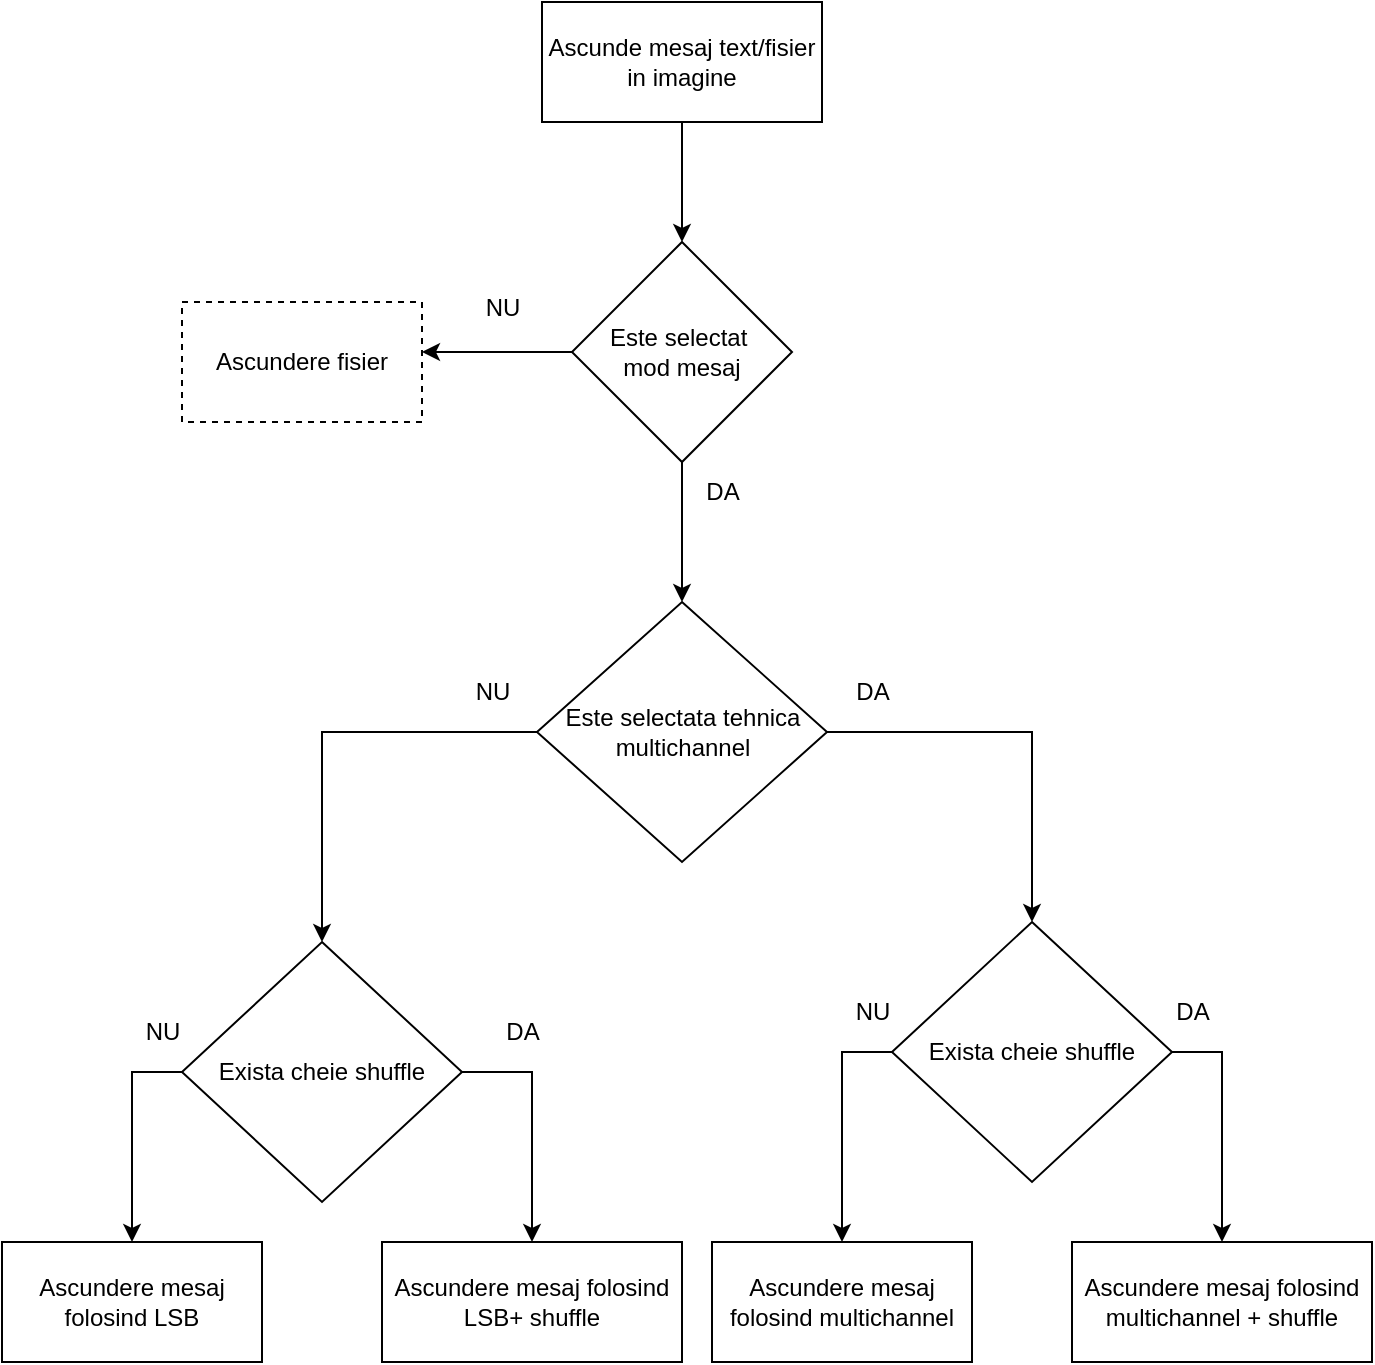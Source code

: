 <mxfile version="27.1.5">
  <diagram name="Page-1" id="60K04EliqW5AXd9F4UF9">
    <mxGraphModel dx="1665" dy="749" grid="1" gridSize="10" guides="1" tooltips="1" connect="1" arrows="1" fold="1" page="1" pageScale="1" pageWidth="2000" pageHeight="2000" math="0" shadow="0">
      <root>
        <mxCell id="0" />
        <mxCell id="1" parent="0" />
        <mxCell id="OAQOF66_hzzCW7mAT8gc-3" style="edgeStyle=orthogonalEdgeStyle;rounded=0;orthogonalLoop=1;jettySize=auto;html=1;exitX=0.5;exitY=1;exitDx=0;exitDy=0;entryX=0.5;entryY=0;entryDx=0;entryDy=0;strokeColor=light-dark(#000000,#3333FF);" edge="1" parent="1" source="OAQOF66_hzzCW7mAT8gc-1" target="OAQOF66_hzzCW7mAT8gc-2">
          <mxGeometry relative="1" as="geometry" />
        </mxCell>
        <mxCell id="OAQOF66_hzzCW7mAT8gc-1" value="Ascunde mesaj text/fisier in imagine" style="rounded=0;whiteSpace=wrap;html=1;" vertex="1" parent="1">
          <mxGeometry x="660" y="320" width="140" height="60" as="geometry" />
        </mxCell>
        <mxCell id="OAQOF66_hzzCW7mAT8gc-6" style="edgeStyle=orthogonalEdgeStyle;rounded=0;orthogonalLoop=1;jettySize=auto;html=1;exitX=0;exitY=0.5;exitDx=0;exitDy=0;strokeColor=light-dark(#000000,#3333FF);" edge="1" parent="1" source="OAQOF66_hzzCW7mAT8gc-2">
          <mxGeometry relative="1" as="geometry">
            <mxPoint x="600" y="495" as="targetPoint" />
          </mxGeometry>
        </mxCell>
        <mxCell id="OAQOF66_hzzCW7mAT8gc-29" style="edgeStyle=orthogonalEdgeStyle;rounded=0;orthogonalLoop=1;jettySize=auto;html=1;exitX=0.5;exitY=1;exitDx=0;exitDy=0;entryX=0.5;entryY=0;entryDx=0;entryDy=0;strokeColor=light-dark(#000000,#3333FF);" edge="1" parent="1" source="OAQOF66_hzzCW7mAT8gc-2" target="OAQOF66_hzzCW7mAT8gc-8">
          <mxGeometry relative="1" as="geometry" />
        </mxCell>
        <mxCell id="OAQOF66_hzzCW7mAT8gc-2" value="Este selectat&amp;nbsp;&lt;div&gt;m&lt;span style=&quot;background-color: transparent; color: light-dark(rgb(0, 0, 0), rgb(255, 255, 255));&quot;&gt;od mesaj&lt;/span&gt;&lt;/div&gt;" style="rhombus;whiteSpace=wrap;html=1;" vertex="1" parent="1">
          <mxGeometry x="675" y="440" width="110" height="110" as="geometry" />
        </mxCell>
        <mxCell id="OAQOF66_hzzCW7mAT8gc-5" value="&lt;font style=&quot;color: light-dark(rgb(0, 0, 0), rgb(153, 153, 255));&quot;&gt;DA&lt;/font&gt;" style="text;html=1;align=center;verticalAlign=middle;resizable=0;points=[];autosize=1;strokeColor=none;fillColor=none;" vertex="1" parent="1">
          <mxGeometry x="730" y="550" width="40" height="30" as="geometry" />
        </mxCell>
        <mxCell id="OAQOF66_hzzCW7mAT8gc-7" value="&lt;font style=&quot;color: light-dark(rgb(0, 0, 0), rgb(153, 153, 255));&quot;&gt;NU&lt;/font&gt;" style="text;html=1;align=center;verticalAlign=middle;resizable=0;points=[];autosize=1;strokeColor=none;fillColor=none;" vertex="1" parent="1">
          <mxGeometry x="620" y="458" width="40" height="30" as="geometry" />
        </mxCell>
        <mxCell id="OAQOF66_hzzCW7mAT8gc-9" style="edgeStyle=orthogonalEdgeStyle;rounded=0;orthogonalLoop=1;jettySize=auto;html=1;exitX=1;exitY=0.5;exitDx=0;exitDy=0;entryX=0.5;entryY=0;entryDx=0;entryDy=0;strokeColor=light-dark(#000000,#3333FF);" edge="1" parent="1" source="OAQOF66_hzzCW7mAT8gc-8" target="OAQOF66_hzzCW7mAT8gc-12">
          <mxGeometry relative="1" as="geometry">
            <mxPoint x="885" y="685" as="targetPoint" />
          </mxGeometry>
        </mxCell>
        <mxCell id="OAQOF66_hzzCW7mAT8gc-26" style="edgeStyle=orthogonalEdgeStyle;rounded=0;orthogonalLoop=1;jettySize=auto;html=1;exitX=0;exitY=0.5;exitDx=0;exitDy=0;entryX=0.5;entryY=0;entryDx=0;entryDy=0;strokeColor=light-dark(#000000,#3333FF);" edge="1" parent="1" source="OAQOF66_hzzCW7mAT8gc-8" target="OAQOF66_hzzCW7mAT8gc-21">
          <mxGeometry relative="1" as="geometry" />
        </mxCell>
        <mxCell id="OAQOF66_hzzCW7mAT8gc-8" value="Este selectata tehnica multichannel" style="rhombus;whiteSpace=wrap;html=1;" vertex="1" parent="1">
          <mxGeometry x="657.5" y="620" width="145" height="130" as="geometry" />
        </mxCell>
        <mxCell id="OAQOF66_hzzCW7mAT8gc-10" value="&lt;font style=&quot;color: light-dark(rgb(0, 0, 0), rgb(153, 153, 255));&quot;&gt;DA&lt;/font&gt;" style="text;html=1;align=center;verticalAlign=middle;resizable=0;points=[];autosize=1;strokeColor=none;fillColor=none;" vertex="1" parent="1">
          <mxGeometry x="805" y="650" width="40" height="30" as="geometry" />
        </mxCell>
        <mxCell id="OAQOF66_hzzCW7mAT8gc-13" style="edgeStyle=orthogonalEdgeStyle;rounded=0;orthogonalLoop=1;jettySize=auto;html=1;exitX=1;exitY=0.5;exitDx=0;exitDy=0;entryX=0.5;entryY=0;entryDx=0;entryDy=0;strokeColor=light-dark(#000000,#3333FF);" edge="1" parent="1" source="OAQOF66_hzzCW7mAT8gc-12" target="OAQOF66_hzzCW7mAT8gc-18">
          <mxGeometry relative="1" as="geometry">
            <mxPoint x="1025" y="845" as="targetPoint" />
          </mxGeometry>
        </mxCell>
        <mxCell id="OAQOF66_hzzCW7mAT8gc-15" style="edgeStyle=orthogonalEdgeStyle;rounded=0;orthogonalLoop=1;jettySize=auto;html=1;exitX=0;exitY=0.5;exitDx=0;exitDy=0;entryX=0.5;entryY=0;entryDx=0;entryDy=0;strokeColor=light-dark(#000000,#3333FF);" edge="1" parent="1" source="OAQOF66_hzzCW7mAT8gc-12" target="OAQOF66_hzzCW7mAT8gc-17">
          <mxGeometry relative="1" as="geometry">
            <mxPoint x="785" y="845" as="targetPoint" />
          </mxGeometry>
        </mxCell>
        <mxCell id="OAQOF66_hzzCW7mAT8gc-12" value="Exista cheie shuffle" style="rhombus;whiteSpace=wrap;html=1;" vertex="1" parent="1">
          <mxGeometry x="835" y="780" width="140" height="130" as="geometry" />
        </mxCell>
        <mxCell id="OAQOF66_hzzCW7mAT8gc-14" value="&lt;font style=&quot;color: light-dark(rgb(0, 0, 0), rgb(153, 153, 255));&quot;&gt;DA&lt;/font&gt;" style="text;html=1;align=center;verticalAlign=middle;resizable=0;points=[];autosize=1;strokeColor=none;fillColor=none;" vertex="1" parent="1">
          <mxGeometry x="965" y="810" width="40" height="30" as="geometry" />
        </mxCell>
        <mxCell id="OAQOF66_hzzCW7mAT8gc-16" value="&lt;font style=&quot;color: light-dark(rgb(0, 0, 0), rgb(153, 153, 255));&quot;&gt;NU&lt;/font&gt;" style="text;html=1;align=center;verticalAlign=middle;resizable=0;points=[];autosize=1;strokeColor=none;fillColor=none;" vertex="1" parent="1">
          <mxGeometry x="805" y="810" width="40" height="30" as="geometry" />
        </mxCell>
        <mxCell id="OAQOF66_hzzCW7mAT8gc-17" value="Ascundere mesaj folosind multichannel" style="rounded=0;whiteSpace=wrap;html=1;" vertex="1" parent="1">
          <mxGeometry x="745" y="940" width="130" height="60" as="geometry" />
        </mxCell>
        <mxCell id="OAQOF66_hzzCW7mAT8gc-18" value="Ascundere mesaj folosind multichannel + shuffle" style="rounded=0;whiteSpace=wrap;html=1;" vertex="1" parent="1">
          <mxGeometry x="925" y="940" width="150" height="60" as="geometry" />
        </mxCell>
        <mxCell id="OAQOF66_hzzCW7mAT8gc-19" style="edgeStyle=orthogonalEdgeStyle;rounded=0;orthogonalLoop=1;jettySize=auto;html=1;exitX=1;exitY=0.5;exitDx=0;exitDy=0;entryX=0.5;entryY=0;entryDx=0;entryDy=0;strokeColor=light-dark(#000000,#3333FF);" edge="1" parent="1" source="OAQOF66_hzzCW7mAT8gc-21" target="OAQOF66_hzzCW7mAT8gc-25">
          <mxGeometry relative="1" as="geometry">
            <mxPoint x="680" y="845" as="targetPoint" />
          </mxGeometry>
        </mxCell>
        <mxCell id="OAQOF66_hzzCW7mAT8gc-20" style="edgeStyle=orthogonalEdgeStyle;rounded=0;orthogonalLoop=1;jettySize=auto;html=1;exitX=0;exitY=0.5;exitDx=0;exitDy=0;entryX=0.5;entryY=0;entryDx=0;entryDy=0;strokeColor=light-dark(#000000,#3333FF);" edge="1" parent="1" source="OAQOF66_hzzCW7mAT8gc-21" target="OAQOF66_hzzCW7mAT8gc-24">
          <mxGeometry relative="1" as="geometry">
            <mxPoint x="440" y="845" as="targetPoint" />
          </mxGeometry>
        </mxCell>
        <mxCell id="OAQOF66_hzzCW7mAT8gc-21" value="Exista cheie shuffle" style="rhombus;whiteSpace=wrap;html=1;" vertex="1" parent="1">
          <mxGeometry x="480" y="790" width="140" height="130" as="geometry" />
        </mxCell>
        <mxCell id="OAQOF66_hzzCW7mAT8gc-22" value="&lt;font style=&quot;color: light-dark(rgb(0, 0, 0), rgb(153, 153, 255));&quot;&gt;DA&lt;/font&gt;" style="text;html=1;align=center;verticalAlign=middle;resizable=0;points=[];autosize=1;strokeColor=none;fillColor=none;" vertex="1" parent="1">
          <mxGeometry x="630" y="820" width="40" height="30" as="geometry" />
        </mxCell>
        <mxCell id="OAQOF66_hzzCW7mAT8gc-23" value="&lt;font style=&quot;color: light-dark(rgb(0, 0, 0), rgb(153, 153, 255));&quot;&gt;NU&lt;/font&gt;" style="text;html=1;align=center;verticalAlign=middle;resizable=0;points=[];autosize=1;strokeColor=none;fillColor=none;" vertex="1" parent="1">
          <mxGeometry x="450" y="820" width="40" height="30" as="geometry" />
        </mxCell>
        <mxCell id="OAQOF66_hzzCW7mAT8gc-24" value="Ascundere mesaj folosind LSB" style="rounded=0;whiteSpace=wrap;html=1;" vertex="1" parent="1">
          <mxGeometry x="390" y="940" width="130" height="60" as="geometry" />
        </mxCell>
        <mxCell id="OAQOF66_hzzCW7mAT8gc-25" value="Ascundere mesaj folosind LSB+ shuffle" style="rounded=0;whiteSpace=wrap;html=1;" vertex="1" parent="1">
          <mxGeometry x="580" y="940" width="150" height="60" as="geometry" />
        </mxCell>
        <mxCell id="OAQOF66_hzzCW7mAT8gc-27" value="&lt;font style=&quot;color: light-dark(rgb(0, 0, 0), rgb(153, 153, 255));&quot;&gt;NU&lt;/font&gt;" style="text;html=1;align=center;verticalAlign=middle;resizable=0;points=[];autosize=1;strokeColor=none;fillColor=none;" vertex="1" parent="1">
          <mxGeometry x="615" y="650" width="40" height="30" as="geometry" />
        </mxCell>
        <mxCell id="OAQOF66_hzzCW7mAT8gc-28" value="Ascundere fisier" style="rounded=0;whiteSpace=wrap;html=1;dashed=1;" vertex="1" parent="1">
          <mxGeometry x="480" y="470" width="120" height="60" as="geometry" />
        </mxCell>
      </root>
    </mxGraphModel>
  </diagram>
</mxfile>
